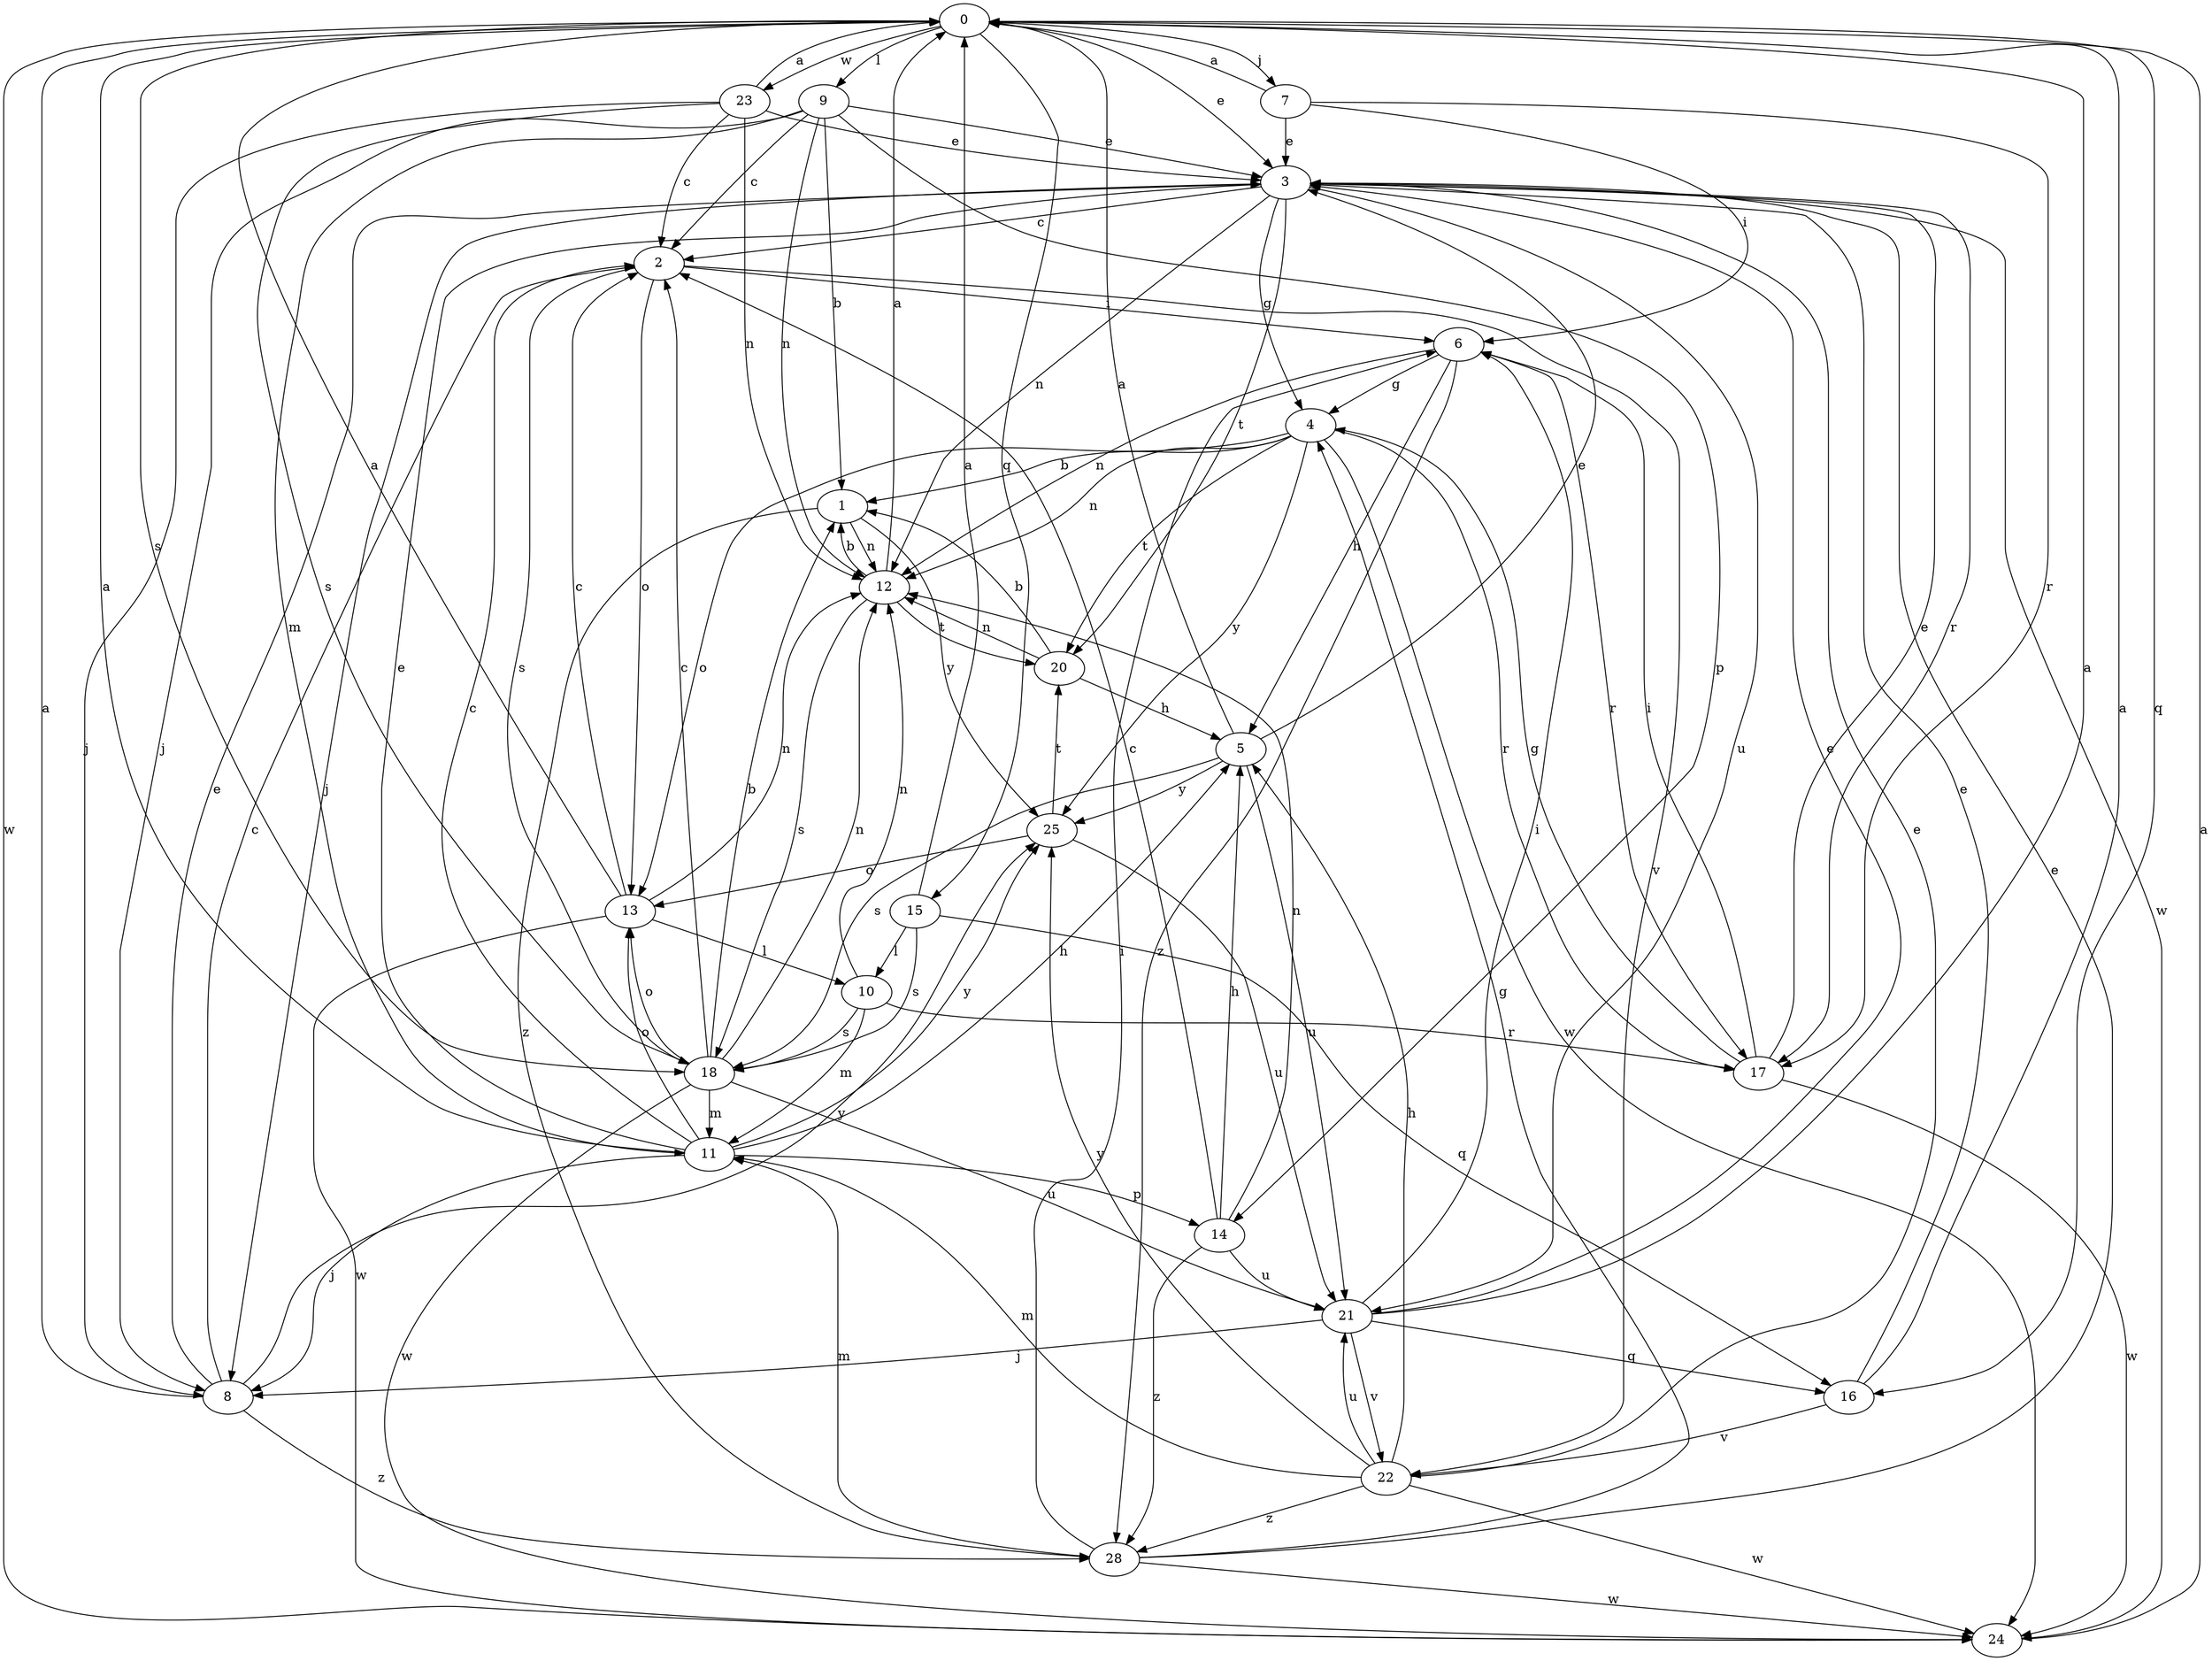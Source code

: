 strict digraph  {
0;
1;
2;
3;
4;
5;
6;
7;
8;
9;
10;
11;
12;
13;
14;
15;
16;
17;
18;
20;
21;
22;
23;
24;
25;
28;
0 -> 3  [label=e];
0 -> 7  [label=j];
0 -> 9  [label=l];
0 -> 15  [label=q];
0 -> 16  [label=q];
0 -> 18  [label=s];
0 -> 23  [label=w];
0 -> 24  [label=w];
1 -> 12  [label=n];
1 -> 25  [label=y];
1 -> 28  [label=z];
2 -> 6  [label=i];
2 -> 13  [label=o];
2 -> 18  [label=s];
2 -> 22  [label=v];
3 -> 2  [label=c];
3 -> 4  [label=g];
3 -> 8  [label=j];
3 -> 12  [label=n];
3 -> 17  [label=r];
3 -> 20  [label=t];
3 -> 21  [label=u];
3 -> 24  [label=w];
4 -> 1  [label=b];
4 -> 12  [label=n];
4 -> 13  [label=o];
4 -> 17  [label=r];
4 -> 20  [label=t];
4 -> 24  [label=w];
4 -> 25  [label=y];
5 -> 0  [label=a];
5 -> 3  [label=e];
5 -> 18  [label=s];
5 -> 21  [label=u];
5 -> 25  [label=y];
6 -> 4  [label=g];
6 -> 5  [label=h];
6 -> 12  [label=n];
6 -> 17  [label=r];
6 -> 28  [label=z];
7 -> 0  [label=a];
7 -> 3  [label=e];
7 -> 6  [label=i];
7 -> 17  [label=r];
8 -> 0  [label=a];
8 -> 2  [label=c];
8 -> 3  [label=e];
8 -> 25  [label=y];
8 -> 28  [label=z];
9 -> 1  [label=b];
9 -> 2  [label=c];
9 -> 3  [label=e];
9 -> 8  [label=j];
9 -> 11  [label=m];
9 -> 12  [label=n];
9 -> 14  [label=p];
10 -> 11  [label=m];
10 -> 12  [label=n];
10 -> 17  [label=r];
10 -> 18  [label=s];
11 -> 0  [label=a];
11 -> 2  [label=c];
11 -> 3  [label=e];
11 -> 5  [label=h];
11 -> 8  [label=j];
11 -> 13  [label=o];
11 -> 14  [label=p];
11 -> 25  [label=y];
12 -> 0  [label=a];
12 -> 1  [label=b];
12 -> 18  [label=s];
12 -> 20  [label=t];
13 -> 0  [label=a];
13 -> 2  [label=c];
13 -> 10  [label=l];
13 -> 12  [label=n];
13 -> 24  [label=w];
14 -> 2  [label=c];
14 -> 5  [label=h];
14 -> 12  [label=n];
14 -> 21  [label=u];
14 -> 28  [label=z];
15 -> 0  [label=a];
15 -> 10  [label=l];
15 -> 16  [label=q];
15 -> 18  [label=s];
16 -> 0  [label=a];
16 -> 3  [label=e];
16 -> 22  [label=v];
17 -> 3  [label=e];
17 -> 4  [label=g];
17 -> 6  [label=i];
17 -> 24  [label=w];
18 -> 1  [label=b];
18 -> 2  [label=c];
18 -> 11  [label=m];
18 -> 12  [label=n];
18 -> 13  [label=o];
18 -> 21  [label=u];
18 -> 24  [label=w];
20 -> 1  [label=b];
20 -> 5  [label=h];
20 -> 12  [label=n];
21 -> 0  [label=a];
21 -> 3  [label=e];
21 -> 6  [label=i];
21 -> 8  [label=j];
21 -> 16  [label=q];
21 -> 22  [label=v];
22 -> 3  [label=e];
22 -> 5  [label=h];
22 -> 11  [label=m];
22 -> 21  [label=u];
22 -> 24  [label=w];
22 -> 25  [label=y];
22 -> 28  [label=z];
23 -> 0  [label=a];
23 -> 2  [label=c];
23 -> 3  [label=e];
23 -> 8  [label=j];
23 -> 12  [label=n];
23 -> 18  [label=s];
24 -> 0  [label=a];
25 -> 13  [label=o];
25 -> 20  [label=t];
25 -> 21  [label=u];
28 -> 3  [label=e];
28 -> 4  [label=g];
28 -> 6  [label=i];
28 -> 11  [label=m];
28 -> 24  [label=w];
}
